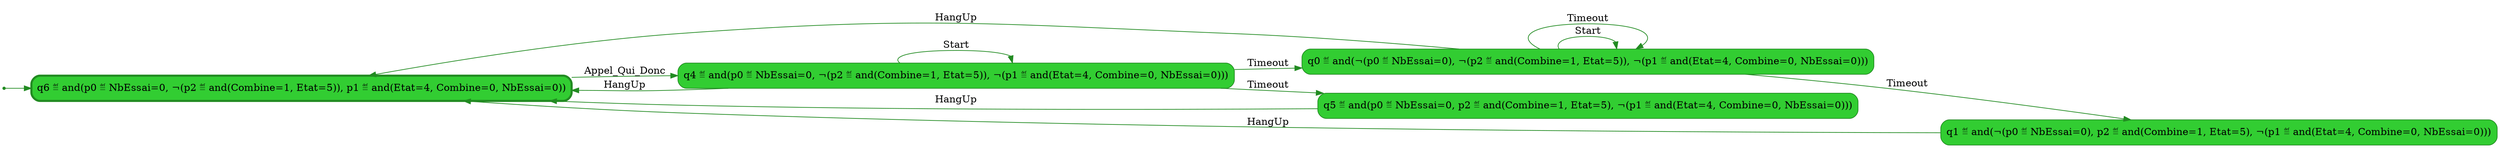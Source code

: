 digraph g {

	rankdir="LR"

	__invisible__[shape="point", color="forestgreen"]
	q6[label="q6 ≝ and(p0 ≝ NbEssai=0, ¬(p2 ≝ and(Combine=1, Etat=5)), p1 ≝ and(Etat=4, Combine=0, NbEssai=0))", shape="box", style="rounded, filled", color="forestgreen", fillcolor="limegreen", penwidth=3] // Initial
	q4[label="q4 ≝ and(p0 ≝ NbEssai=0, ¬(p2 ≝ and(Combine=1, Etat=5)), ¬(p1 ≝ and(Etat=4, Combine=0, NbEssai=0)))", shape="box", style="rounded, filled", color="forestgreen", fillcolor="limegreen"]
	q0[label="q0 ≝ and(¬(p0 ≝ NbEssai=0), ¬(p2 ≝ and(Combine=1, Etat=5)), ¬(p1 ≝ and(Etat=4, Combine=0, NbEssai=0)))", shape="box", style="rounded, filled", color="forestgreen", fillcolor="limegreen"]
	q1[label="q1 ≝ and(¬(p0 ≝ NbEssai=0), p2 ≝ and(Combine=1, Etat=5), ¬(p1 ≝ and(Etat=4, Combine=0, NbEssai=0)))", shape="box", style="rounded, filled", color="forestgreen", fillcolor="limegreen"]
	q5[label="q5 ≝ and(p0 ≝ NbEssai=0, p2 ≝ and(Combine=1, Etat=5), ¬(p1 ≝ and(Etat=4, Combine=0, NbEssai=0)))", shape="box", style="rounded, filled", color="forestgreen", fillcolor="limegreen"]

	__invisible__ -> q6[color="forestgreen"]
	q6 -> q4[label="Appel_Qui_Donc", color="forestgreen"]
	q4 -> q4[label="Start", color="forestgreen"]
	q4 -> q0[label="Timeout", color="forestgreen"]
	q0 -> q0[label="Start", color="forestgreen"]
	q0 -> q0[label="Timeout", color="forestgreen"]
	q0 -> q1[label="Timeout", color="forestgreen"]
	q1 -> q6[label="HangUp", color="forestgreen"]
	q0 -> q6[label="HangUp", color="forestgreen"]
	q4 -> q5[label="Timeout", color="forestgreen"]
	q5 -> q6[label="HangUp", color="forestgreen"]
	q4 -> q6[label="HangUp", color="forestgreen"]

}
